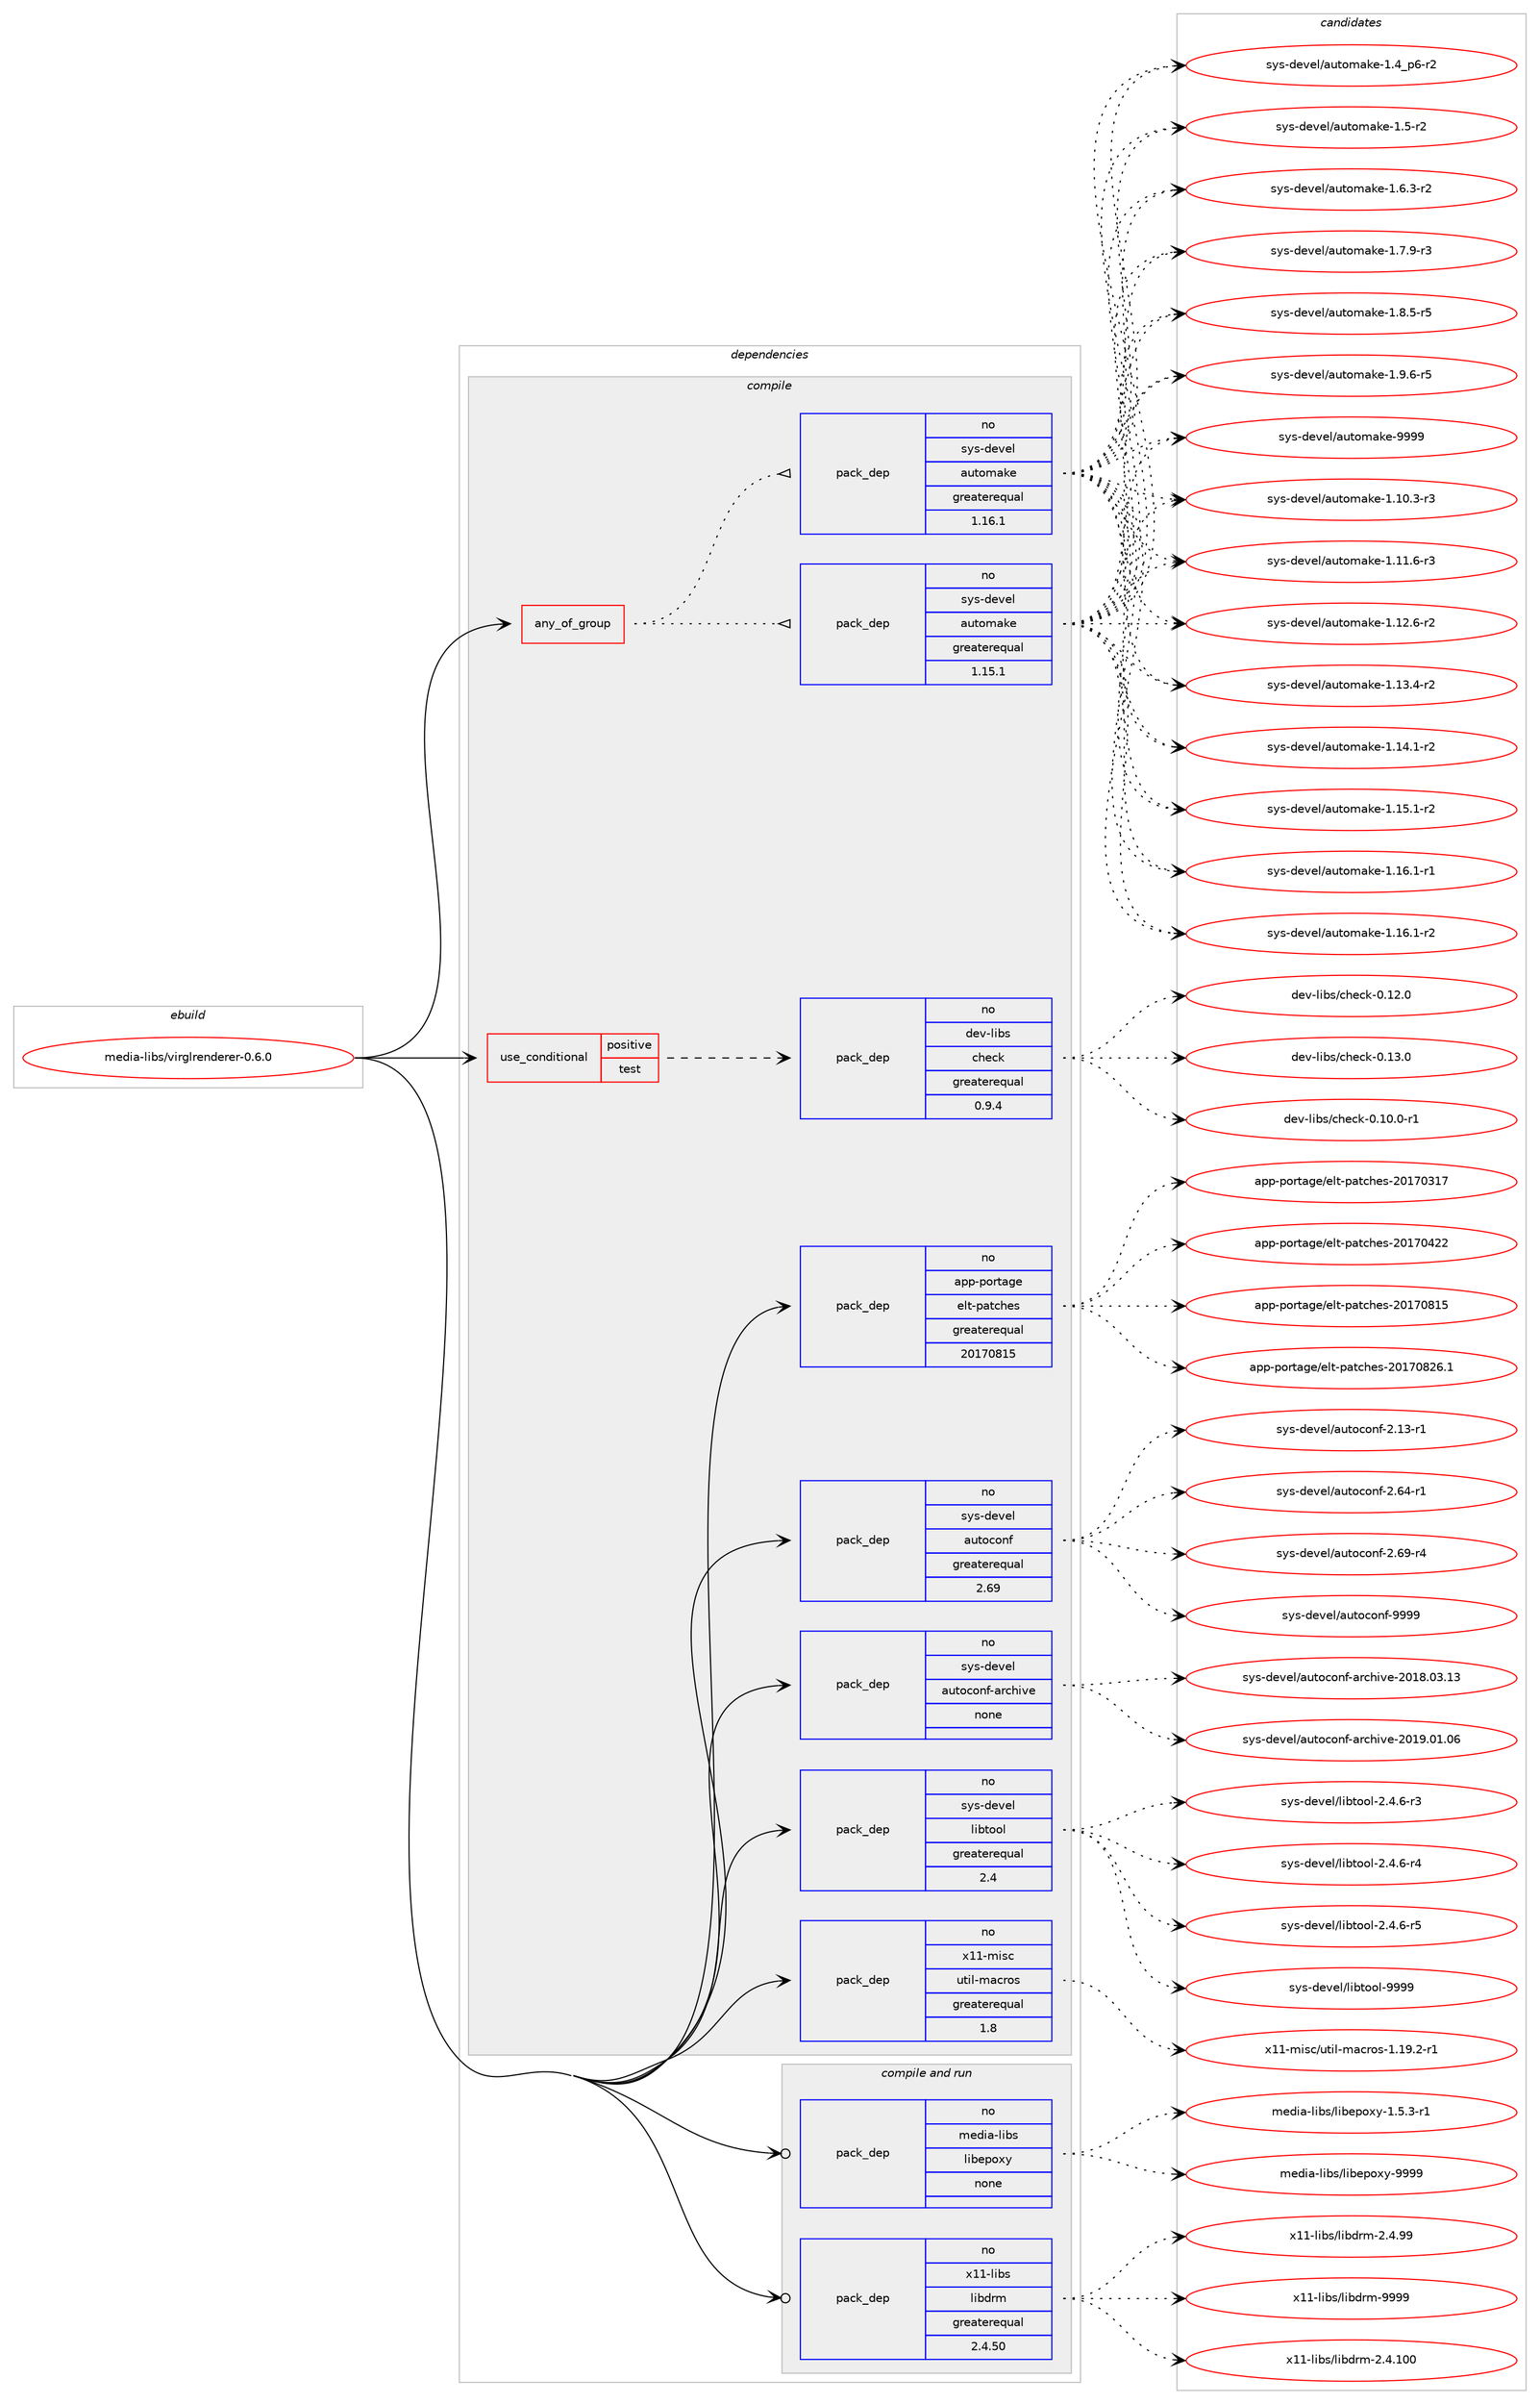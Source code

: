 digraph prolog {

# *************
# Graph options
# *************

newrank=true;
concentrate=true;
compound=true;
graph [rankdir=LR,fontname=Helvetica,fontsize=10,ranksep=1.5];#, ranksep=2.5, nodesep=0.2];
edge  [arrowhead=vee];
node  [fontname=Helvetica,fontsize=10];

# **********
# The ebuild
# **********

subgraph cluster_leftcol {
color=gray;
rank=same;
label=<<i>ebuild</i>>;
id [label="media-libs/virglrenderer-0.6.0", color=red, width=4, href="../media-libs/virglrenderer-0.6.0.svg"];
}

# ****************
# The dependencies
# ****************

subgraph cluster_midcol {
color=gray;
label=<<i>dependencies</i>>;
subgraph cluster_compile {
fillcolor="#eeeeee";
style=filled;
label=<<i>compile</i>>;
subgraph any13417 {
dependency791957 [label=<<TABLE BORDER="0" CELLBORDER="1" CELLSPACING="0" CELLPADDING="4"><TR><TD CELLPADDING="10">any_of_group</TD></TR></TABLE>>, shape=none, color=red];subgraph pack585311 {
dependency791958 [label=<<TABLE BORDER="0" CELLBORDER="1" CELLSPACING="0" CELLPADDING="4" WIDTH="220"><TR><TD ROWSPAN="6" CELLPADDING="30">pack_dep</TD></TR><TR><TD WIDTH="110">no</TD></TR><TR><TD>sys-devel</TD></TR><TR><TD>automake</TD></TR><TR><TD>greaterequal</TD></TR><TR><TD>1.16.1</TD></TR></TABLE>>, shape=none, color=blue];
}
dependency791957:e -> dependency791958:w [weight=20,style="dotted",arrowhead="oinv"];
subgraph pack585312 {
dependency791959 [label=<<TABLE BORDER="0" CELLBORDER="1" CELLSPACING="0" CELLPADDING="4" WIDTH="220"><TR><TD ROWSPAN="6" CELLPADDING="30">pack_dep</TD></TR><TR><TD WIDTH="110">no</TD></TR><TR><TD>sys-devel</TD></TR><TR><TD>automake</TD></TR><TR><TD>greaterequal</TD></TR><TR><TD>1.15.1</TD></TR></TABLE>>, shape=none, color=blue];
}
dependency791957:e -> dependency791959:w [weight=20,style="dotted",arrowhead="oinv"];
}
id:e -> dependency791957:w [weight=20,style="solid",arrowhead="vee"];
subgraph cond192786 {
dependency791960 [label=<<TABLE BORDER="0" CELLBORDER="1" CELLSPACING="0" CELLPADDING="4"><TR><TD ROWSPAN="3" CELLPADDING="10">use_conditional</TD></TR><TR><TD>positive</TD></TR><TR><TD>test</TD></TR></TABLE>>, shape=none, color=red];
subgraph pack585313 {
dependency791961 [label=<<TABLE BORDER="0" CELLBORDER="1" CELLSPACING="0" CELLPADDING="4" WIDTH="220"><TR><TD ROWSPAN="6" CELLPADDING="30">pack_dep</TD></TR><TR><TD WIDTH="110">no</TD></TR><TR><TD>dev-libs</TD></TR><TR><TD>check</TD></TR><TR><TD>greaterequal</TD></TR><TR><TD>0.9.4</TD></TR></TABLE>>, shape=none, color=blue];
}
dependency791960:e -> dependency791961:w [weight=20,style="dashed",arrowhead="vee"];
}
id:e -> dependency791960:w [weight=20,style="solid",arrowhead="vee"];
subgraph pack585314 {
dependency791962 [label=<<TABLE BORDER="0" CELLBORDER="1" CELLSPACING="0" CELLPADDING="4" WIDTH="220"><TR><TD ROWSPAN="6" CELLPADDING="30">pack_dep</TD></TR><TR><TD WIDTH="110">no</TD></TR><TR><TD>app-portage</TD></TR><TR><TD>elt-patches</TD></TR><TR><TD>greaterequal</TD></TR><TR><TD>20170815</TD></TR></TABLE>>, shape=none, color=blue];
}
id:e -> dependency791962:w [weight=20,style="solid",arrowhead="vee"];
subgraph pack585315 {
dependency791963 [label=<<TABLE BORDER="0" CELLBORDER="1" CELLSPACING="0" CELLPADDING="4" WIDTH="220"><TR><TD ROWSPAN="6" CELLPADDING="30">pack_dep</TD></TR><TR><TD WIDTH="110">no</TD></TR><TR><TD>sys-devel</TD></TR><TR><TD>autoconf</TD></TR><TR><TD>greaterequal</TD></TR><TR><TD>2.69</TD></TR></TABLE>>, shape=none, color=blue];
}
id:e -> dependency791963:w [weight=20,style="solid",arrowhead="vee"];
subgraph pack585316 {
dependency791964 [label=<<TABLE BORDER="0" CELLBORDER="1" CELLSPACING="0" CELLPADDING="4" WIDTH="220"><TR><TD ROWSPAN="6" CELLPADDING="30">pack_dep</TD></TR><TR><TD WIDTH="110">no</TD></TR><TR><TD>sys-devel</TD></TR><TR><TD>autoconf-archive</TD></TR><TR><TD>none</TD></TR><TR><TD></TD></TR></TABLE>>, shape=none, color=blue];
}
id:e -> dependency791964:w [weight=20,style="solid",arrowhead="vee"];
subgraph pack585317 {
dependency791965 [label=<<TABLE BORDER="0" CELLBORDER="1" CELLSPACING="0" CELLPADDING="4" WIDTH="220"><TR><TD ROWSPAN="6" CELLPADDING="30">pack_dep</TD></TR><TR><TD WIDTH="110">no</TD></TR><TR><TD>sys-devel</TD></TR><TR><TD>libtool</TD></TR><TR><TD>greaterequal</TD></TR><TR><TD>2.4</TD></TR></TABLE>>, shape=none, color=blue];
}
id:e -> dependency791965:w [weight=20,style="solid",arrowhead="vee"];
subgraph pack585318 {
dependency791966 [label=<<TABLE BORDER="0" CELLBORDER="1" CELLSPACING="0" CELLPADDING="4" WIDTH="220"><TR><TD ROWSPAN="6" CELLPADDING="30">pack_dep</TD></TR><TR><TD WIDTH="110">no</TD></TR><TR><TD>x11-misc</TD></TR><TR><TD>util-macros</TD></TR><TR><TD>greaterequal</TD></TR><TR><TD>1.8</TD></TR></TABLE>>, shape=none, color=blue];
}
id:e -> dependency791966:w [weight=20,style="solid",arrowhead="vee"];
}
subgraph cluster_compileandrun {
fillcolor="#eeeeee";
style=filled;
label=<<i>compile and run</i>>;
subgraph pack585319 {
dependency791967 [label=<<TABLE BORDER="0" CELLBORDER="1" CELLSPACING="0" CELLPADDING="4" WIDTH="220"><TR><TD ROWSPAN="6" CELLPADDING="30">pack_dep</TD></TR><TR><TD WIDTH="110">no</TD></TR><TR><TD>media-libs</TD></TR><TR><TD>libepoxy</TD></TR><TR><TD>none</TD></TR><TR><TD></TD></TR></TABLE>>, shape=none, color=blue];
}
id:e -> dependency791967:w [weight=20,style="solid",arrowhead="odotvee"];
subgraph pack585320 {
dependency791968 [label=<<TABLE BORDER="0" CELLBORDER="1" CELLSPACING="0" CELLPADDING="4" WIDTH="220"><TR><TD ROWSPAN="6" CELLPADDING="30">pack_dep</TD></TR><TR><TD WIDTH="110">no</TD></TR><TR><TD>x11-libs</TD></TR><TR><TD>libdrm</TD></TR><TR><TD>greaterequal</TD></TR><TR><TD>2.4.50</TD></TR></TABLE>>, shape=none, color=blue];
}
id:e -> dependency791968:w [weight=20,style="solid",arrowhead="odotvee"];
}
subgraph cluster_run {
fillcolor="#eeeeee";
style=filled;
label=<<i>run</i>>;
}
}

# **************
# The candidates
# **************

subgraph cluster_choices {
rank=same;
color=gray;
label=<<i>candidates</i>>;

subgraph choice585311 {
color=black;
nodesep=1;
choice11512111545100101118101108479711711611110997107101454946494846514511451 [label="sys-devel/automake-1.10.3-r3", color=red, width=4,href="../sys-devel/automake-1.10.3-r3.svg"];
choice11512111545100101118101108479711711611110997107101454946494946544511451 [label="sys-devel/automake-1.11.6-r3", color=red, width=4,href="../sys-devel/automake-1.11.6-r3.svg"];
choice11512111545100101118101108479711711611110997107101454946495046544511450 [label="sys-devel/automake-1.12.6-r2", color=red, width=4,href="../sys-devel/automake-1.12.6-r2.svg"];
choice11512111545100101118101108479711711611110997107101454946495146524511450 [label="sys-devel/automake-1.13.4-r2", color=red, width=4,href="../sys-devel/automake-1.13.4-r2.svg"];
choice11512111545100101118101108479711711611110997107101454946495246494511450 [label="sys-devel/automake-1.14.1-r2", color=red, width=4,href="../sys-devel/automake-1.14.1-r2.svg"];
choice11512111545100101118101108479711711611110997107101454946495346494511450 [label="sys-devel/automake-1.15.1-r2", color=red, width=4,href="../sys-devel/automake-1.15.1-r2.svg"];
choice11512111545100101118101108479711711611110997107101454946495446494511449 [label="sys-devel/automake-1.16.1-r1", color=red, width=4,href="../sys-devel/automake-1.16.1-r1.svg"];
choice11512111545100101118101108479711711611110997107101454946495446494511450 [label="sys-devel/automake-1.16.1-r2", color=red, width=4,href="../sys-devel/automake-1.16.1-r2.svg"];
choice115121115451001011181011084797117116111109971071014549465295112544511450 [label="sys-devel/automake-1.4_p6-r2", color=red, width=4,href="../sys-devel/automake-1.4_p6-r2.svg"];
choice11512111545100101118101108479711711611110997107101454946534511450 [label="sys-devel/automake-1.5-r2", color=red, width=4,href="../sys-devel/automake-1.5-r2.svg"];
choice115121115451001011181011084797117116111109971071014549465446514511450 [label="sys-devel/automake-1.6.3-r2", color=red, width=4,href="../sys-devel/automake-1.6.3-r2.svg"];
choice115121115451001011181011084797117116111109971071014549465546574511451 [label="sys-devel/automake-1.7.9-r3", color=red, width=4,href="../sys-devel/automake-1.7.9-r3.svg"];
choice115121115451001011181011084797117116111109971071014549465646534511453 [label="sys-devel/automake-1.8.5-r5", color=red, width=4,href="../sys-devel/automake-1.8.5-r5.svg"];
choice115121115451001011181011084797117116111109971071014549465746544511453 [label="sys-devel/automake-1.9.6-r5", color=red, width=4,href="../sys-devel/automake-1.9.6-r5.svg"];
choice115121115451001011181011084797117116111109971071014557575757 [label="sys-devel/automake-9999", color=red, width=4,href="../sys-devel/automake-9999.svg"];
dependency791958:e -> choice11512111545100101118101108479711711611110997107101454946494846514511451:w [style=dotted,weight="100"];
dependency791958:e -> choice11512111545100101118101108479711711611110997107101454946494946544511451:w [style=dotted,weight="100"];
dependency791958:e -> choice11512111545100101118101108479711711611110997107101454946495046544511450:w [style=dotted,weight="100"];
dependency791958:e -> choice11512111545100101118101108479711711611110997107101454946495146524511450:w [style=dotted,weight="100"];
dependency791958:e -> choice11512111545100101118101108479711711611110997107101454946495246494511450:w [style=dotted,weight="100"];
dependency791958:e -> choice11512111545100101118101108479711711611110997107101454946495346494511450:w [style=dotted,weight="100"];
dependency791958:e -> choice11512111545100101118101108479711711611110997107101454946495446494511449:w [style=dotted,weight="100"];
dependency791958:e -> choice11512111545100101118101108479711711611110997107101454946495446494511450:w [style=dotted,weight="100"];
dependency791958:e -> choice115121115451001011181011084797117116111109971071014549465295112544511450:w [style=dotted,weight="100"];
dependency791958:e -> choice11512111545100101118101108479711711611110997107101454946534511450:w [style=dotted,weight="100"];
dependency791958:e -> choice115121115451001011181011084797117116111109971071014549465446514511450:w [style=dotted,weight="100"];
dependency791958:e -> choice115121115451001011181011084797117116111109971071014549465546574511451:w [style=dotted,weight="100"];
dependency791958:e -> choice115121115451001011181011084797117116111109971071014549465646534511453:w [style=dotted,weight="100"];
dependency791958:e -> choice115121115451001011181011084797117116111109971071014549465746544511453:w [style=dotted,weight="100"];
dependency791958:e -> choice115121115451001011181011084797117116111109971071014557575757:w [style=dotted,weight="100"];
}
subgraph choice585312 {
color=black;
nodesep=1;
choice11512111545100101118101108479711711611110997107101454946494846514511451 [label="sys-devel/automake-1.10.3-r3", color=red, width=4,href="../sys-devel/automake-1.10.3-r3.svg"];
choice11512111545100101118101108479711711611110997107101454946494946544511451 [label="sys-devel/automake-1.11.6-r3", color=red, width=4,href="../sys-devel/automake-1.11.6-r3.svg"];
choice11512111545100101118101108479711711611110997107101454946495046544511450 [label="sys-devel/automake-1.12.6-r2", color=red, width=4,href="../sys-devel/automake-1.12.6-r2.svg"];
choice11512111545100101118101108479711711611110997107101454946495146524511450 [label="sys-devel/automake-1.13.4-r2", color=red, width=4,href="../sys-devel/automake-1.13.4-r2.svg"];
choice11512111545100101118101108479711711611110997107101454946495246494511450 [label="sys-devel/automake-1.14.1-r2", color=red, width=4,href="../sys-devel/automake-1.14.1-r2.svg"];
choice11512111545100101118101108479711711611110997107101454946495346494511450 [label="sys-devel/automake-1.15.1-r2", color=red, width=4,href="../sys-devel/automake-1.15.1-r2.svg"];
choice11512111545100101118101108479711711611110997107101454946495446494511449 [label="sys-devel/automake-1.16.1-r1", color=red, width=4,href="../sys-devel/automake-1.16.1-r1.svg"];
choice11512111545100101118101108479711711611110997107101454946495446494511450 [label="sys-devel/automake-1.16.1-r2", color=red, width=4,href="../sys-devel/automake-1.16.1-r2.svg"];
choice115121115451001011181011084797117116111109971071014549465295112544511450 [label="sys-devel/automake-1.4_p6-r2", color=red, width=4,href="../sys-devel/automake-1.4_p6-r2.svg"];
choice11512111545100101118101108479711711611110997107101454946534511450 [label="sys-devel/automake-1.5-r2", color=red, width=4,href="../sys-devel/automake-1.5-r2.svg"];
choice115121115451001011181011084797117116111109971071014549465446514511450 [label="sys-devel/automake-1.6.3-r2", color=red, width=4,href="../sys-devel/automake-1.6.3-r2.svg"];
choice115121115451001011181011084797117116111109971071014549465546574511451 [label="sys-devel/automake-1.7.9-r3", color=red, width=4,href="../sys-devel/automake-1.7.9-r3.svg"];
choice115121115451001011181011084797117116111109971071014549465646534511453 [label="sys-devel/automake-1.8.5-r5", color=red, width=4,href="../sys-devel/automake-1.8.5-r5.svg"];
choice115121115451001011181011084797117116111109971071014549465746544511453 [label="sys-devel/automake-1.9.6-r5", color=red, width=4,href="../sys-devel/automake-1.9.6-r5.svg"];
choice115121115451001011181011084797117116111109971071014557575757 [label="sys-devel/automake-9999", color=red, width=4,href="../sys-devel/automake-9999.svg"];
dependency791959:e -> choice11512111545100101118101108479711711611110997107101454946494846514511451:w [style=dotted,weight="100"];
dependency791959:e -> choice11512111545100101118101108479711711611110997107101454946494946544511451:w [style=dotted,weight="100"];
dependency791959:e -> choice11512111545100101118101108479711711611110997107101454946495046544511450:w [style=dotted,weight="100"];
dependency791959:e -> choice11512111545100101118101108479711711611110997107101454946495146524511450:w [style=dotted,weight="100"];
dependency791959:e -> choice11512111545100101118101108479711711611110997107101454946495246494511450:w [style=dotted,weight="100"];
dependency791959:e -> choice11512111545100101118101108479711711611110997107101454946495346494511450:w [style=dotted,weight="100"];
dependency791959:e -> choice11512111545100101118101108479711711611110997107101454946495446494511449:w [style=dotted,weight="100"];
dependency791959:e -> choice11512111545100101118101108479711711611110997107101454946495446494511450:w [style=dotted,weight="100"];
dependency791959:e -> choice115121115451001011181011084797117116111109971071014549465295112544511450:w [style=dotted,weight="100"];
dependency791959:e -> choice11512111545100101118101108479711711611110997107101454946534511450:w [style=dotted,weight="100"];
dependency791959:e -> choice115121115451001011181011084797117116111109971071014549465446514511450:w [style=dotted,weight="100"];
dependency791959:e -> choice115121115451001011181011084797117116111109971071014549465546574511451:w [style=dotted,weight="100"];
dependency791959:e -> choice115121115451001011181011084797117116111109971071014549465646534511453:w [style=dotted,weight="100"];
dependency791959:e -> choice115121115451001011181011084797117116111109971071014549465746544511453:w [style=dotted,weight="100"];
dependency791959:e -> choice115121115451001011181011084797117116111109971071014557575757:w [style=dotted,weight="100"];
}
subgraph choice585313 {
color=black;
nodesep=1;
choice1001011184510810598115479910410199107454846494846484511449 [label="dev-libs/check-0.10.0-r1", color=red, width=4,href="../dev-libs/check-0.10.0-r1.svg"];
choice100101118451081059811547991041019910745484649504648 [label="dev-libs/check-0.12.0", color=red, width=4,href="../dev-libs/check-0.12.0.svg"];
choice100101118451081059811547991041019910745484649514648 [label="dev-libs/check-0.13.0", color=red, width=4,href="../dev-libs/check-0.13.0.svg"];
dependency791961:e -> choice1001011184510810598115479910410199107454846494846484511449:w [style=dotted,weight="100"];
dependency791961:e -> choice100101118451081059811547991041019910745484649504648:w [style=dotted,weight="100"];
dependency791961:e -> choice100101118451081059811547991041019910745484649514648:w [style=dotted,weight="100"];
}
subgraph choice585314 {
color=black;
nodesep=1;
choice97112112451121111141169710310147101108116451129711699104101115455048495548514955 [label="app-portage/elt-patches-20170317", color=red, width=4,href="../app-portage/elt-patches-20170317.svg"];
choice97112112451121111141169710310147101108116451129711699104101115455048495548525050 [label="app-portage/elt-patches-20170422", color=red, width=4,href="../app-portage/elt-patches-20170422.svg"];
choice97112112451121111141169710310147101108116451129711699104101115455048495548564953 [label="app-portage/elt-patches-20170815", color=red, width=4,href="../app-portage/elt-patches-20170815.svg"];
choice971121124511211111411697103101471011081164511297116991041011154550484955485650544649 [label="app-portage/elt-patches-20170826.1", color=red, width=4,href="../app-portage/elt-patches-20170826.1.svg"];
dependency791962:e -> choice97112112451121111141169710310147101108116451129711699104101115455048495548514955:w [style=dotted,weight="100"];
dependency791962:e -> choice97112112451121111141169710310147101108116451129711699104101115455048495548525050:w [style=dotted,weight="100"];
dependency791962:e -> choice97112112451121111141169710310147101108116451129711699104101115455048495548564953:w [style=dotted,weight="100"];
dependency791962:e -> choice971121124511211111411697103101471011081164511297116991041011154550484955485650544649:w [style=dotted,weight="100"];
}
subgraph choice585315 {
color=black;
nodesep=1;
choice1151211154510010111810110847971171161119911111010245504649514511449 [label="sys-devel/autoconf-2.13-r1", color=red, width=4,href="../sys-devel/autoconf-2.13-r1.svg"];
choice1151211154510010111810110847971171161119911111010245504654524511449 [label="sys-devel/autoconf-2.64-r1", color=red, width=4,href="../sys-devel/autoconf-2.64-r1.svg"];
choice1151211154510010111810110847971171161119911111010245504654574511452 [label="sys-devel/autoconf-2.69-r4", color=red, width=4,href="../sys-devel/autoconf-2.69-r4.svg"];
choice115121115451001011181011084797117116111991111101024557575757 [label="sys-devel/autoconf-9999", color=red, width=4,href="../sys-devel/autoconf-9999.svg"];
dependency791963:e -> choice1151211154510010111810110847971171161119911111010245504649514511449:w [style=dotted,weight="100"];
dependency791963:e -> choice1151211154510010111810110847971171161119911111010245504654524511449:w [style=dotted,weight="100"];
dependency791963:e -> choice1151211154510010111810110847971171161119911111010245504654574511452:w [style=dotted,weight="100"];
dependency791963:e -> choice115121115451001011181011084797117116111991111101024557575757:w [style=dotted,weight="100"];
}
subgraph choice585316 {
color=black;
nodesep=1;
choice115121115451001011181011084797117116111991111101024597114991041051181014550484956464851464951 [label="sys-devel/autoconf-archive-2018.03.13", color=red, width=4,href="../sys-devel/autoconf-archive-2018.03.13.svg"];
choice115121115451001011181011084797117116111991111101024597114991041051181014550484957464849464854 [label="sys-devel/autoconf-archive-2019.01.06", color=red, width=4,href="../sys-devel/autoconf-archive-2019.01.06.svg"];
dependency791964:e -> choice115121115451001011181011084797117116111991111101024597114991041051181014550484956464851464951:w [style=dotted,weight="100"];
dependency791964:e -> choice115121115451001011181011084797117116111991111101024597114991041051181014550484957464849464854:w [style=dotted,weight="100"];
}
subgraph choice585317 {
color=black;
nodesep=1;
choice1151211154510010111810110847108105981161111111084550465246544511451 [label="sys-devel/libtool-2.4.6-r3", color=red, width=4,href="../sys-devel/libtool-2.4.6-r3.svg"];
choice1151211154510010111810110847108105981161111111084550465246544511452 [label="sys-devel/libtool-2.4.6-r4", color=red, width=4,href="../sys-devel/libtool-2.4.6-r4.svg"];
choice1151211154510010111810110847108105981161111111084550465246544511453 [label="sys-devel/libtool-2.4.6-r5", color=red, width=4,href="../sys-devel/libtool-2.4.6-r5.svg"];
choice1151211154510010111810110847108105981161111111084557575757 [label="sys-devel/libtool-9999", color=red, width=4,href="../sys-devel/libtool-9999.svg"];
dependency791965:e -> choice1151211154510010111810110847108105981161111111084550465246544511451:w [style=dotted,weight="100"];
dependency791965:e -> choice1151211154510010111810110847108105981161111111084550465246544511452:w [style=dotted,weight="100"];
dependency791965:e -> choice1151211154510010111810110847108105981161111111084550465246544511453:w [style=dotted,weight="100"];
dependency791965:e -> choice1151211154510010111810110847108105981161111111084557575757:w [style=dotted,weight="100"];
}
subgraph choice585318 {
color=black;
nodesep=1;
choice1204949451091051159947117116105108451099799114111115454946495746504511449 [label="x11-misc/util-macros-1.19.2-r1", color=red, width=4,href="../x11-misc/util-macros-1.19.2-r1.svg"];
dependency791966:e -> choice1204949451091051159947117116105108451099799114111115454946495746504511449:w [style=dotted,weight="100"];
}
subgraph choice585319 {
color=black;
nodesep=1;
choice10910110010597451081059811547108105981011121111201214549465346514511449 [label="media-libs/libepoxy-1.5.3-r1", color=red, width=4,href="../media-libs/libepoxy-1.5.3-r1.svg"];
choice10910110010597451081059811547108105981011121111201214557575757 [label="media-libs/libepoxy-9999", color=red, width=4,href="../media-libs/libepoxy-9999.svg"];
dependency791967:e -> choice10910110010597451081059811547108105981011121111201214549465346514511449:w [style=dotted,weight="100"];
dependency791967:e -> choice10910110010597451081059811547108105981011121111201214557575757:w [style=dotted,weight="100"];
}
subgraph choice585320 {
color=black;
nodesep=1;
choice1204949451081059811547108105981001141094550465246494848 [label="x11-libs/libdrm-2.4.100", color=red, width=4,href="../x11-libs/libdrm-2.4.100.svg"];
choice12049494510810598115471081059810011410945504652465757 [label="x11-libs/libdrm-2.4.99", color=red, width=4,href="../x11-libs/libdrm-2.4.99.svg"];
choice1204949451081059811547108105981001141094557575757 [label="x11-libs/libdrm-9999", color=red, width=4,href="../x11-libs/libdrm-9999.svg"];
dependency791968:e -> choice1204949451081059811547108105981001141094550465246494848:w [style=dotted,weight="100"];
dependency791968:e -> choice12049494510810598115471081059810011410945504652465757:w [style=dotted,weight="100"];
dependency791968:e -> choice1204949451081059811547108105981001141094557575757:w [style=dotted,weight="100"];
}
}

}
